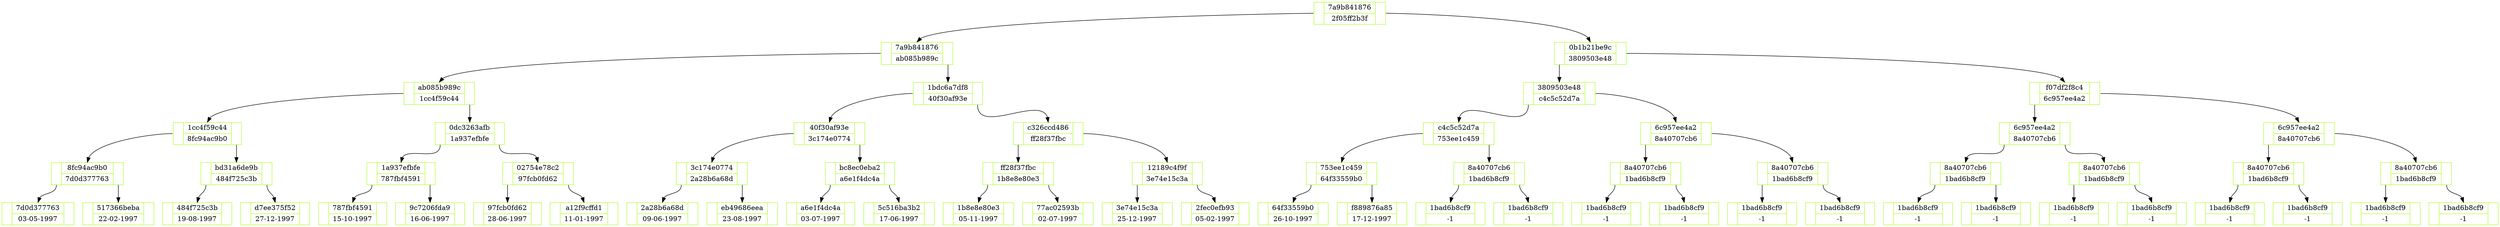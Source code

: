 digraph G{
node[shape="record" color="greenyellow"];
node0xc000184f30[label="<f0>|{<f1>7a9b841876 | <f3>2f05ff2b3f} | <f2>"];
node0xc000184e40[label="<f0>|{<f1>7a9b841876 | <f3>ab085b989c} | <f2>"];
node0xc000184f30:f0->node0xc000184e40:f1
node0xc000184c90[label="<f0>|{<f1>ab085b989c | <f3>1cc4f59c44} | <f2>"];
node0xc000184e40:f0->node0xc000184c90:f1
node0xc000184810[label="<f0>|{<f1>1cc4f59c44 | <f3>8fc94ac9b0} | <f2>"];
node0xc000184c90:f0->node0xc000184810:f1
node0xc000184210[label="<f0>|{<f1>8fc94ac9b0 | <f3>7d0d377763} | <f2>"];
node0xc000184810:f0->node0xc000184210:f1
node0xc00008a330[label="<f0>|{<f1>7d0d377763 | <f3>03-05-1997} | <f2>"];
node0xc000184210:f0->node0xc00008a330:f1
node0xc00008a480[label="<f0>|{<f1>517366beba | <f3>22-02-1997} | <f2>"];
node0xc000184210:f2->node0xc00008a480:f1
node0xc000184270[label="<f0>|{<f1>bd31a6de9b | <f3>484f725c3b} | <f2>"];
node0xc000184810:f2->node0xc000184270:f1
node0xc00008a5a0[label="<f0>|{<f1>484f725c3b | <f3>19-08-1997} | <f2>"];
node0xc000184270:f0->node0xc00008a5a0:f1
node0xc00008a870[label="<f0>|{<f1>d7ee375f52 | <f3>27-12-1997} | <f2>"];
node0xc000184270:f2->node0xc00008a870:f1
node0xc000184870[label="<f0>|{<f1>0dc3263afb | <f3>1a937efbfe} | <f2>"];
node0xc000184c90:f2->node0xc000184870:f1
node0xc0001842d0[label="<f0>|{<f1>1a937efbfe | <f3>787fbf4591} | <f2>"];
node0xc000184870:f0->node0xc0001842d0:f1
node0xc00008abd0[label="<f0>|{<f1>787fbf4591 | <f3>15-10-1997} | <f2>"];
node0xc0001842d0:f0->node0xc00008abd0:f1
node0xc00008b350[label="<f0>|{<f1>9c7206fda9 | <f3>16-06-1997} | <f2>"];
node0xc0001842d0:f2->node0xc00008b350:f1
node0xc000184330[label="<f0>|{<f1>02754e78c2 | <f3>97fcb0fd62} | <f2>"];
node0xc000184870:f2->node0xc000184330:f1
node0xc00008b8c0[label="<f0>|{<f1>97fcb0fd62 | <f3>28-06-1997} | <f2>"];
node0xc000184330:f0->node0xc00008b8c0:f1
node0xc00008bda0[label="<f0>|{<f1>a12f9cffd1 | <f3>11-01-1997} | <f2>"];
node0xc000184330:f2->node0xc00008bda0:f1
node0xc000184cf0[label="<f0>|{<f1>1bdc6a7df8 | <f3>40f30af93e} | <f2>"];
node0xc000184e40:f2->node0xc000184cf0:f1
node0xc0001848d0[label="<f0>|{<f1>40f30af93e | <f3>3c174e0774} | <f2>"];
node0xc000184cf0:f0->node0xc0001848d0:f1
node0xc000184390[label="<f0>|{<f1>3c174e0774 | <f3>2a28b6a68d} | <f2>"];
node0xc0001848d0:f0->node0xc000184390:f1
node0xc00006b0b0[label="<f0>|{<f1>2a28b6a68d | <f3>09-06-1997} | <f2>"];
node0xc000184390:f0->node0xc00006b0b0:f1
node0xc00014e2a0[label="<f0>|{<f1>eb49686eea | <f3>23-08-1997} | <f2>"];
node0xc000184390:f2->node0xc00014e2a0:f1
node0xc0001843f0[label="<f0>|{<f1>bc8ec0eba2 | <f3>a6e1f4dc4a} | <f2>"];
node0xc0001848d0:f2->node0xc0001843f0:f1
node0xc00014f260[label="<f0>|{<f1>a6e1f4dc4a | <f3>03-07-1997} | <f2>"];
node0xc0001843f0:f0->node0xc00014f260:f1
node0xc00014fc80[label="<f0>|{<f1>5c516ba3b2 | <f3>17-06-1997} | <f2>"];
node0xc0001843f0:f2->node0xc00014fc80:f1
node0xc000184930[label="<f0>|{<f1>c326ccd486 | <f3>ff28f37fbc} | <f2>"];
node0xc000184cf0:f2->node0xc000184930:f1
node0xc000184450[label="<f0>|{<f1>ff28f37fbc | <f3>1b8e8e80e3} | <f2>"];
node0xc000184930:f0->node0xc000184450:f1
node0xc00020a720[label="<f0>|{<f1>1b8e8e80e3 | <f3>05-11-1997} | <f2>"];
node0xc000184450:f0->node0xc00020a720:f1
node0xc00020b110[label="<f0>|{<f1>77ac02593b | <f3>02-07-1997} | <f2>"];
node0xc000184450:f2->node0xc00020b110:f1
node0xc0001844b0[label="<f0>|{<f1>12189c4f9f | <f3>3e74e15c3a} | <f2>"];
node0xc000184930:f2->node0xc0001844b0:f1
node0xc00020bce0[label="<f0>|{<f1>3e74e15c3a | <f3>25-12-1997} | <f2>"];
node0xc0001844b0:f0->node0xc00020bce0:f1
node0xc00040a7e0[label="<f0>|{<f1>2fec0efb93 | <f3>05-02-1997} | <f2>"];
node0xc0001844b0:f2->node0xc00040a7e0:f1
node0xc000184ed0[label="<f0>|{<f1>0b1b21be9c | <f3>3809503e48} | <f2>"];
node0xc000184f30:f2->node0xc000184ed0:f1
node0xc000184d80[label="<f0>|{<f1>3809503e48 | <f3>c4c5c52d7a} | <f2>"];
node0xc000184ed0:f0->node0xc000184d80:f1
node0xc0001849f0[label="<f0>|{<f1>c4c5c52d7a | <f3>753ee1c459} | <f2>"];
node0xc000184d80:f0->node0xc0001849f0:f1
node0xc000184510[label="<f0>|{<f1>753ee1c459 | <f3>64f33559b0} | <f2>"];
node0xc0001849f0:f0->node0xc000184510:f1
node0xc00040b2f0[label="<f0>|{<f1>64f33559b0 | <f3>26-10-1997} | <f2>"];
node0xc000184510:f0->node0xc00040b2f0:f1
node0xc00016f860[label="<f0>|{<f1>f889876a85 | <f3>17-12-1997} | <f2>"];
node0xc000184510:f2->node0xc00016f860:f1
node0xc000184570[label="<f0>|{<f1>8a40707cb6 | <f3>1bad6b8cf9} | <f2>"];
node0xc0001849f0:f2->node0xc000184570:f1
node0xc00016fc50[label="<f0>|{<f1>1bad6b8cf9 | <f3>-1} | <f2>"];
node0xc000184570:f0->node0xc00016fc50:f1
node0xc00016fcb0[label="<f0>|{<f1>1bad6b8cf9 | <f3>-1} | <f2>"];
node0xc000184570:f2->node0xc00016fcb0:f1
node0xc000184a50[label="<f0>|{<f1>6c957ee4a2 | <f3>8a40707cb6} | <f2>"];
node0xc000184d80:f2->node0xc000184a50:f1
node0xc0001845d0[label="<f0>|{<f1>8a40707cb6 | <f3>1bad6b8cf9} | <f2>"];
node0xc000184a50:f0->node0xc0001845d0:f1
node0xc00016fd40[label="<f0>|{<f1>1bad6b8cf9 | <f3>-1} | <f2>"];
node0xc0001845d0:f0->node0xc00016fd40:f1
node0xc00016fda0[label="<f0>|{<f1>1bad6b8cf9 | <f3>-1} | <f2>"];
node0xc0001845d0:f2->node0xc00016fda0:f1
node0xc000184630[label="<f0>|{<f1>8a40707cb6 | <f3>1bad6b8cf9} | <f2>"];
node0xc000184a50:f2->node0xc000184630:f1
node0xc00016fe00[label="<f0>|{<f1>1bad6b8cf9 | <f3>-1} | <f2>"];
node0xc000184630:f0->node0xc00016fe00:f1
node0xc00016fe60[label="<f0>|{<f1>1bad6b8cf9 | <f3>-1} | <f2>"];
node0xc000184630:f2->node0xc00016fe60:f1
node0xc000184de0[label="<f0>|{<f1>f07df2f8c4 | <f3>6c957ee4a2} | <f2>"];
node0xc000184ed0:f2->node0xc000184de0:f1
node0xc000184ae0[label="<f0>|{<f1>6c957ee4a2 | <f3>8a40707cb6} | <f2>"];
node0xc000184de0:f0->node0xc000184ae0:f1
node0xc000184690[label="<f0>|{<f1>8a40707cb6 | <f3>1bad6b8cf9} | <f2>"];
node0xc000184ae0:f0->node0xc000184690:f1
node0xc00016fec0[label="<f0>|{<f1>1bad6b8cf9 | <f3>-1} | <f2>"];
node0xc000184690:f0->node0xc00016fec0:f1
node0xc00016ff20[label="<f0>|{<f1>1bad6b8cf9 | <f3>-1} | <f2>"];
node0xc000184690:f2->node0xc00016ff20:f1
node0xc0001846f0[label="<f0>|{<f1>8a40707cb6 | <f3>1bad6b8cf9} | <f2>"];
node0xc000184ae0:f2->node0xc0001846f0:f1
node0xc00016ff80[label="<f0>|{<f1>1bad6b8cf9 | <f3>-1} | <f2>"];
node0xc0001846f0:f0->node0xc00016ff80:f1
node0xc000184000[label="<f0>|{<f1>1bad6b8cf9 | <f3>-1} | <f2>"];
node0xc0001846f0:f2->node0xc000184000:f1
node0xc000184c30[label="<f0>|{<f1>6c957ee4a2 | <f3>8a40707cb6} | <f2>"];
node0xc000184de0:f2->node0xc000184c30:f1
node0xc000184750[label="<f0>|{<f1>8a40707cb6 | <f3>1bad6b8cf9} | <f2>"];
node0xc000184c30:f0->node0xc000184750:f1
node0xc000184090[label="<f0>|{<f1>1bad6b8cf9 | <f3>-1} | <f2>"];
node0xc000184750:f0->node0xc000184090:f1
node0xc0001840f0[label="<f0>|{<f1>1bad6b8cf9 | <f3>-1} | <f2>"];
node0xc000184750:f2->node0xc0001840f0:f1
node0xc0001847b0[label="<f0>|{<f1>8a40707cb6 | <f3>1bad6b8cf9} | <f2>"];
node0xc000184c30:f2->node0xc0001847b0:f1
node0xc000184150[label="<f0>|{<f1>1bad6b8cf9 | <f3>-1} | <f2>"];
node0xc0001847b0:f0->node0xc000184150:f1
node0xc0001841b0[label="<f0>|{<f1>1bad6b8cf9 | <f3>-1} | <f2>"];
node0xc0001847b0:f2->node0xc0001841b0:f1
}
